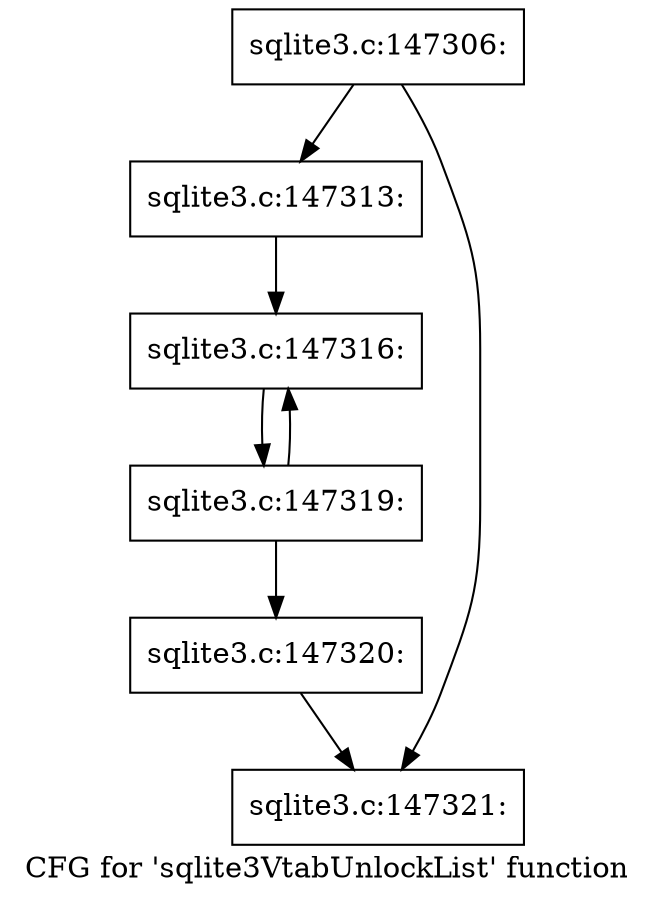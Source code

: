 digraph "CFG for 'sqlite3VtabUnlockList' function" {
	label="CFG for 'sqlite3VtabUnlockList' function";

	Node0x55c0f838f6f0 [shape=record,label="{sqlite3.c:147306:}"];
	Node0x55c0f838f6f0 -> Node0x55c0f83a3920;
	Node0x55c0f838f6f0 -> Node0x55c0f83a4230;
	Node0x55c0f83a3920 [shape=record,label="{sqlite3.c:147313:}"];
	Node0x55c0f83a3920 -> Node0x55c0f83a5040;
	Node0x55c0f83a5040 [shape=record,label="{sqlite3.c:147316:}"];
	Node0x55c0f83a5040 -> Node0x55c0f83a4ff0;
	Node0x55c0f83a4ff0 [shape=record,label="{sqlite3.c:147319:}"];
	Node0x55c0f83a4ff0 -> Node0x55c0f83a5040;
	Node0x55c0f83a4ff0 -> Node0x55c0f83a4fa0;
	Node0x55c0f83a4fa0 [shape=record,label="{sqlite3.c:147320:}"];
	Node0x55c0f83a4fa0 -> Node0x55c0f83a4230;
	Node0x55c0f83a4230 [shape=record,label="{sqlite3.c:147321:}"];
}
